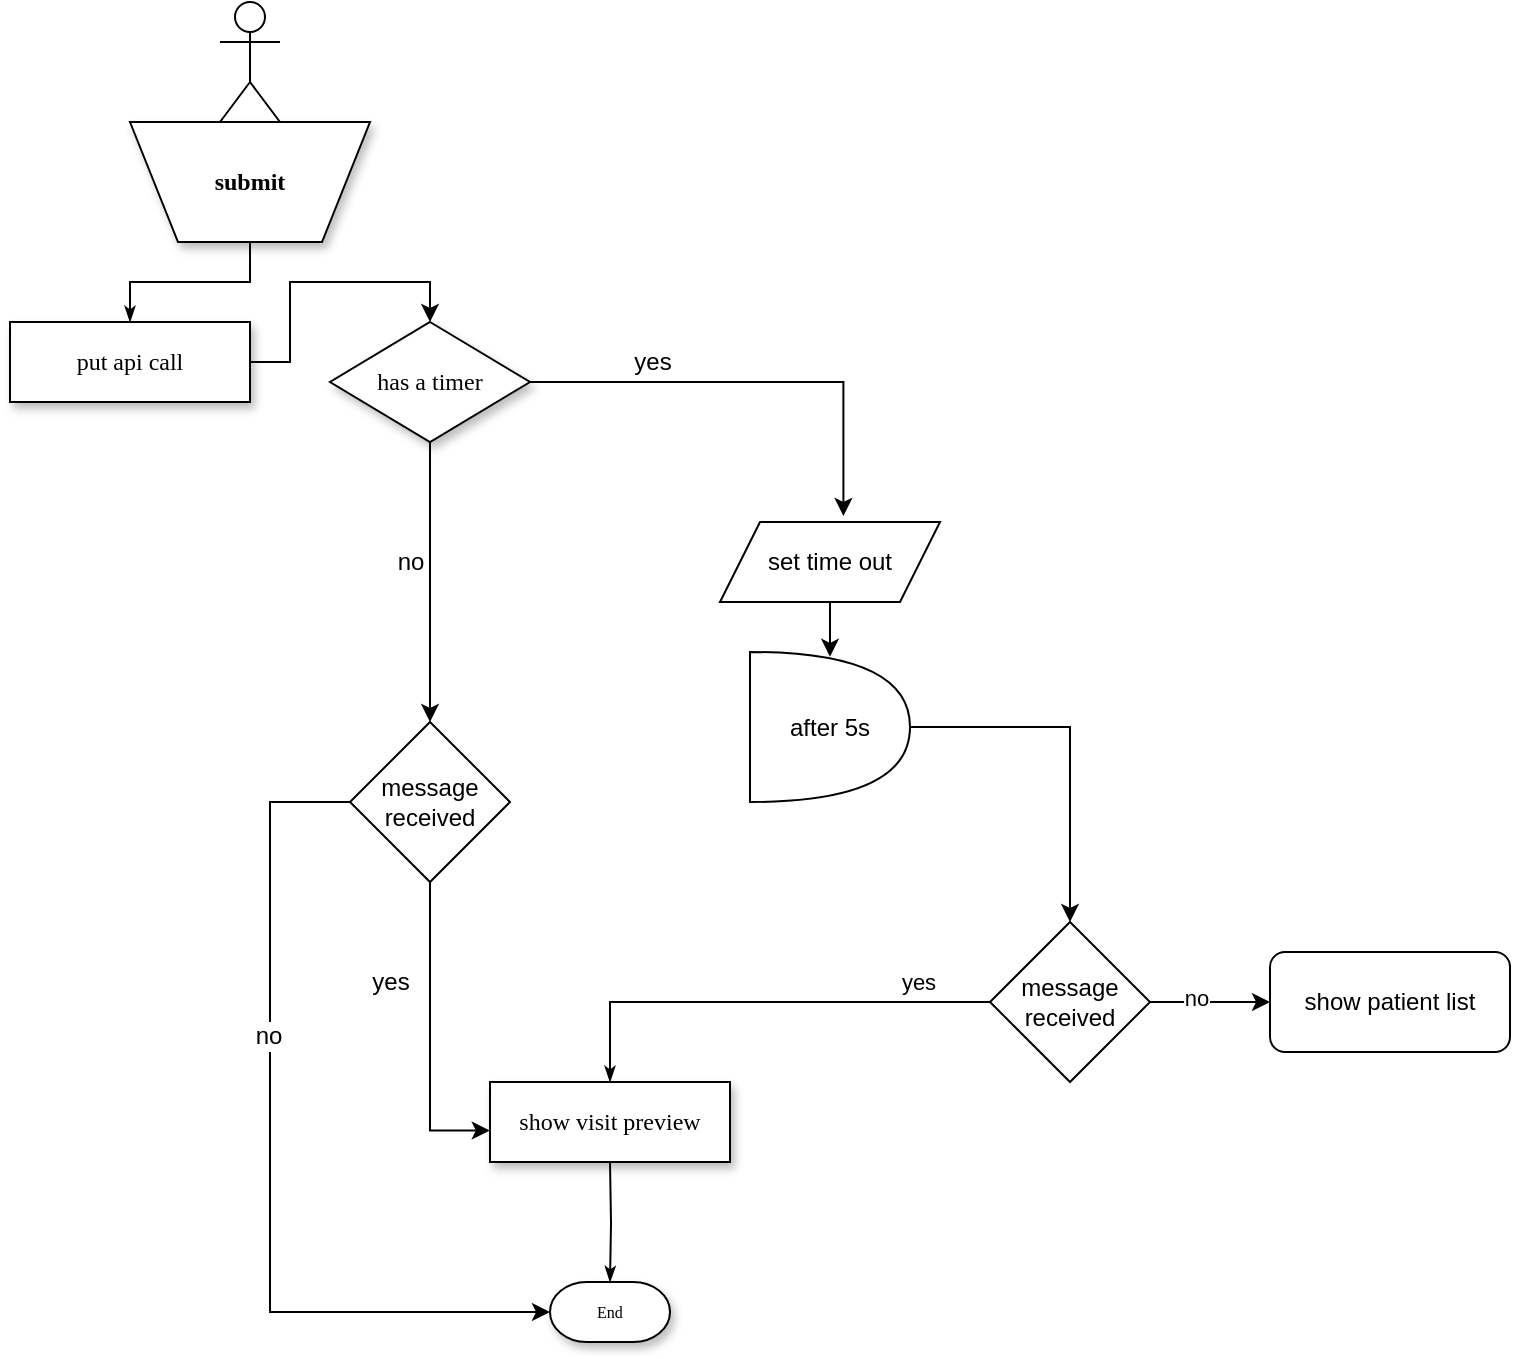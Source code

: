 <mxfile version="20.2.5" type="github">
  <diagram name="Page-1" id="edf60f1a-56cd-e834-aa8a-f176f3a09ee4">
    <mxGraphModel dx="948" dy="533" grid="1" gridSize="10" guides="1" tooltips="1" connect="1" arrows="1" fold="1" page="1" pageScale="1" pageWidth="1100" pageHeight="850" background="none" math="0" shadow="0">
      <root>
        <mxCell id="0" />
        <mxCell id="1" parent="0" />
        <mxCell id="60e70716793133e9-31" style="edgeStyle=orthogonalEdgeStyle;rounded=0;html=1;labelBackgroundColor=none;startSize=5;endArrow=classicThin;endFill=1;endSize=5;jettySize=auto;orthogonalLoop=1;strokeWidth=1;fontFamily=Verdana;fontSize=8;entryX=0.5;entryY=0;entryDx=0;entryDy=0;" parent="1" source="60e70716793133e9-2" target="60e70716793133e9-9" edge="1">
          <mxGeometry relative="1" as="geometry" />
        </mxCell>
        <mxCell id="60e70716793133e9-2" value="&lt;b&gt;&lt;font style=&quot;font-size: 12px;&quot;&gt;submit&lt;/font&gt;&lt;/b&gt;" style="shape=trapezoid;whiteSpace=wrap;html=1;rounded=0;shadow=1;labelBackgroundColor=none;strokeWidth=1;fontFamily=Verdana;fontSize=8;align=center;flipV=1;" parent="1" vertex="1">
          <mxGeometry x="100" y="120" width="120" height="60" as="geometry" />
        </mxCell>
        <mxCell id="QsFlmGTLFdpribKX7LvX-36" style="edgeStyle=orthogonalEdgeStyle;rounded=0;orthogonalLoop=1;jettySize=auto;html=1;entryX=0.561;entryY=-0.075;entryDx=0;entryDy=0;entryPerimeter=0;fontSize=12;" edge="1" parent="1" source="60e70716793133e9-5" target="QsFlmGTLFdpribKX7LvX-5">
          <mxGeometry relative="1" as="geometry" />
        </mxCell>
        <mxCell id="QsFlmGTLFdpribKX7LvX-37" value="yes" style="edgeLabel;html=1;align=center;verticalAlign=middle;resizable=0;points=[];fontSize=12;" vertex="1" connectable="0" parent="QsFlmGTLFdpribKX7LvX-36">
          <mxGeometry x="-0.458" y="-2" relative="1" as="geometry">
            <mxPoint y="-12" as="offset" />
          </mxGeometry>
        </mxCell>
        <mxCell id="QsFlmGTLFdpribKX7LvX-39" style="edgeStyle=orthogonalEdgeStyle;rounded=0;orthogonalLoop=1;jettySize=auto;html=1;fontSize=12;" edge="1" parent="1" source="60e70716793133e9-5" target="QsFlmGTLFdpribKX7LvX-17">
          <mxGeometry relative="1" as="geometry" />
        </mxCell>
        <mxCell id="QsFlmGTLFdpribKX7LvX-40" value="no" style="edgeLabel;html=1;align=center;verticalAlign=middle;resizable=0;points=[];fontSize=12;" vertex="1" connectable="0" parent="QsFlmGTLFdpribKX7LvX-39">
          <mxGeometry x="-0.262" y="-1" relative="1" as="geometry">
            <mxPoint x="-9" y="8" as="offset" />
          </mxGeometry>
        </mxCell>
        <mxCell id="60e70716793133e9-5" value="&lt;font style=&quot;font-size: 12px;&quot;&gt;has a timer&lt;/font&gt;" style="rhombus;whiteSpace=wrap;html=1;rounded=0;shadow=1;labelBackgroundColor=none;strokeWidth=1;fontFamily=Verdana;fontSize=8;align=center;" parent="1" vertex="1">
          <mxGeometry x="200" y="220" width="100" height="60" as="geometry" />
        </mxCell>
        <mxCell id="QsFlmGTLFdpribKX7LvX-38" style="edgeStyle=orthogonalEdgeStyle;rounded=0;orthogonalLoop=1;jettySize=auto;html=1;entryX=0.5;entryY=0;entryDx=0;entryDy=0;fontSize=12;" edge="1" parent="1" source="60e70716793133e9-9" target="60e70716793133e9-5">
          <mxGeometry relative="1" as="geometry" />
        </mxCell>
        <mxCell id="60e70716793133e9-9" value="&lt;font style=&quot;font-size: 12px;&quot;&gt;put api call&lt;/font&gt;" style="whiteSpace=wrap;html=1;rounded=0;shadow=1;labelBackgroundColor=none;strokeWidth=1;fontFamily=Verdana;fontSize=8;align=center;" parent="1" vertex="1">
          <mxGeometry x="40" y="220" width="120" height="40" as="geometry" />
        </mxCell>
        <mxCell id="60e70716793133e9-40" style="edgeStyle=orthogonalEdgeStyle;rounded=0;html=1;labelBackgroundColor=none;startSize=5;endArrow=classicThin;endFill=1;endSize=5;jettySize=auto;orthogonalLoop=1;strokeWidth=1;fontFamily=Verdana;fontSize=8;exitX=0;exitY=0.5;exitDx=0;exitDy=0;" parent="1" source="QsFlmGTLFdpribKX7LvX-6" target="60e70716793133e9-13" edge="1">
          <mxGeometry relative="1" as="geometry">
            <mxPoint x="410" y="540" as="sourcePoint" />
            <Array as="points">
              <mxPoint x="340" y="560" />
            </Array>
          </mxGeometry>
        </mxCell>
        <mxCell id="QsFlmGTLFdpribKX7LvX-8" value="yes" style="edgeLabel;html=1;align=center;verticalAlign=middle;resizable=0;points=[];" vertex="1" connectable="0" parent="60e70716793133e9-40">
          <mxGeometry x="-0.703" relative="1" as="geometry">
            <mxPoint x="-2" y="-10" as="offset" />
          </mxGeometry>
        </mxCell>
        <mxCell id="60e70716793133e9-13" value="&lt;font style=&quot;font-size: 12px;&quot;&gt;show visit preview&lt;/font&gt;" style="whiteSpace=wrap;html=1;rounded=0;shadow=1;labelBackgroundColor=none;strokeWidth=1;fontFamily=Verdana;fontSize=8;align=center;" parent="1" vertex="1">
          <mxGeometry x="280" y="600" width="120" height="40" as="geometry" />
        </mxCell>
        <mxCell id="60e70716793133e9-51" value="Yes" style="edgeStyle=orthogonalEdgeStyle;rounded=0;html=1;labelBackgroundColor=none;startSize=5;endArrow=classicThin;endFill=1;endSize=5;jettySize=auto;orthogonalLoop=1;strokeWidth=1;fontFamily=Verdana;fontSize=8" parent="1" source="60e70716793133e9-21" edge="1">
          <mxGeometry x="-0.692" y="-20" relative="1" as="geometry">
            <Array as="points">
              <mxPoint x="230" y="1150.0" />
              <mxPoint x="230" y="950" />
            </Array>
            <mxPoint as="offset" />
            <mxPoint x="260" y="950" as="targetPoint" />
          </mxGeometry>
        </mxCell>
        <mxCell id="60e70716793133e9-57" style="edgeStyle=orthogonalEdgeStyle;rounded=0;html=1;labelBackgroundColor=none;startSize=5;endArrow=classicThin;endFill=1;endSize=5;jettySize=auto;orthogonalLoop=1;strokeWidth=1;fontFamily=Verdana;fontSize=8" parent="1" target="60e70716793133e9-30" edge="1">
          <mxGeometry relative="1" as="geometry">
            <mxPoint x="340" y="640" as="sourcePoint" />
          </mxGeometry>
        </mxCell>
        <mxCell id="60e70716793133e9-30" value="End" style="strokeWidth=1;html=1;shape=mxgraph.flowchart.terminator;whiteSpace=wrap;rounded=0;shadow=1;labelBackgroundColor=none;fontFamily=Verdana;fontSize=8;align=center;" parent="1" vertex="1">
          <mxGeometry x="310" y="700" width="60" height="30" as="geometry" />
        </mxCell>
        <mxCell id="QsFlmGTLFdpribKX7LvX-32" style="edgeStyle=orthogonalEdgeStyle;rounded=0;orthogonalLoop=1;jettySize=auto;html=1;entryX=0.5;entryY=0.032;entryDx=0;entryDy=0;entryPerimeter=0;fontSize=12;" edge="1" parent="1" source="QsFlmGTLFdpribKX7LvX-5" target="QsFlmGTLFdpribKX7LvX-16">
          <mxGeometry relative="1" as="geometry" />
        </mxCell>
        <mxCell id="QsFlmGTLFdpribKX7LvX-5" value="set time out" style="shape=parallelogram;perimeter=parallelogramPerimeter;whiteSpace=wrap;html=1;fixedSize=1;" vertex="1" parent="1">
          <mxGeometry x="395" y="320" width="110" height="40" as="geometry" />
        </mxCell>
        <mxCell id="QsFlmGTLFdpribKX7LvX-12" style="edgeStyle=orthogonalEdgeStyle;rounded=0;orthogonalLoop=1;jettySize=auto;html=1;" edge="1" parent="1" source="QsFlmGTLFdpribKX7LvX-6">
          <mxGeometry relative="1" as="geometry">
            <mxPoint x="670" y="560" as="targetPoint" />
          </mxGeometry>
        </mxCell>
        <mxCell id="QsFlmGTLFdpribKX7LvX-13" value="no" style="edgeLabel;html=1;align=center;verticalAlign=middle;resizable=0;points=[];" vertex="1" connectable="0" parent="QsFlmGTLFdpribKX7LvX-12">
          <mxGeometry x="-0.247" y="2" relative="1" as="geometry">
            <mxPoint as="offset" />
          </mxGeometry>
        </mxCell>
        <mxCell id="QsFlmGTLFdpribKX7LvX-6" value="message received" style="rhombus;whiteSpace=wrap;html=1;" vertex="1" parent="1">
          <mxGeometry x="530" y="520" width="80" height="80" as="geometry" />
        </mxCell>
        <mxCell id="QsFlmGTLFdpribKX7LvX-15" value="show patient list" style="rounded=1;whiteSpace=wrap;html=1;" vertex="1" parent="1">
          <mxGeometry x="670" y="535" width="120" height="50" as="geometry" />
        </mxCell>
        <mxCell id="QsFlmGTLFdpribKX7LvX-33" style="edgeStyle=orthogonalEdgeStyle;rounded=0;orthogonalLoop=1;jettySize=auto;html=1;entryX=0.5;entryY=0;entryDx=0;entryDy=0;fontSize=12;" edge="1" parent="1" source="QsFlmGTLFdpribKX7LvX-16" target="QsFlmGTLFdpribKX7LvX-6">
          <mxGeometry relative="1" as="geometry" />
        </mxCell>
        <mxCell id="QsFlmGTLFdpribKX7LvX-16" value="after 5s" style="shape=or;whiteSpace=wrap;html=1;" vertex="1" parent="1">
          <mxGeometry x="410" y="385" width="80" height="75" as="geometry" />
        </mxCell>
        <mxCell id="QsFlmGTLFdpribKX7LvX-28" style="edgeStyle=orthogonalEdgeStyle;rounded=0;orthogonalLoop=1;jettySize=auto;html=1;fontSize=12;entryX=0;entryY=0.5;entryDx=0;entryDy=0;entryPerimeter=0;" edge="1" parent="1" source="QsFlmGTLFdpribKX7LvX-17" target="60e70716793133e9-30">
          <mxGeometry relative="1" as="geometry">
            <mxPoint x="120" y="720" as="targetPoint" />
            <Array as="points">
              <mxPoint x="170" y="460" />
              <mxPoint x="170" y="715" />
            </Array>
          </mxGeometry>
        </mxCell>
        <mxCell id="QsFlmGTLFdpribKX7LvX-31" value="no" style="edgeLabel;html=1;align=center;verticalAlign=middle;resizable=0;points=[];fontSize=12;" vertex="1" connectable="0" parent="QsFlmGTLFdpribKX7LvX-28">
          <mxGeometry x="-0.28" y="-1" relative="1" as="geometry">
            <mxPoint as="offset" />
          </mxGeometry>
        </mxCell>
        <mxCell id="QsFlmGTLFdpribKX7LvX-29" style="edgeStyle=orthogonalEdgeStyle;rounded=0;orthogonalLoop=1;jettySize=auto;html=1;entryX=-0.001;entryY=0.607;entryDx=0;entryDy=0;entryPerimeter=0;fontSize=12;" edge="1" parent="1" source="QsFlmGTLFdpribKX7LvX-17" target="60e70716793133e9-13">
          <mxGeometry relative="1" as="geometry" />
        </mxCell>
        <mxCell id="QsFlmGTLFdpribKX7LvX-30" value="yes" style="edgeLabel;html=1;align=center;verticalAlign=middle;resizable=0;points=[];fontSize=12;" vertex="1" connectable="0" parent="QsFlmGTLFdpribKX7LvX-29">
          <mxGeometry x="-0.382" y="-1" relative="1" as="geometry">
            <mxPoint x="-19" y="2" as="offset" />
          </mxGeometry>
        </mxCell>
        <mxCell id="QsFlmGTLFdpribKX7LvX-17" value="message received" style="rhombus;whiteSpace=wrap;html=1;" vertex="1" parent="1">
          <mxGeometry x="210" y="420" width="80" height="80" as="geometry" />
        </mxCell>
        <mxCell id="QsFlmGTLFdpribKX7LvX-34" value="&lt;br&gt;" style="shape=umlActor;verticalLabelPosition=bottom;verticalAlign=top;html=1;outlineConnect=0;fontSize=12;" vertex="1" parent="1">
          <mxGeometry x="145" y="60" width="30" height="60" as="geometry" />
        </mxCell>
      </root>
    </mxGraphModel>
  </diagram>
</mxfile>
